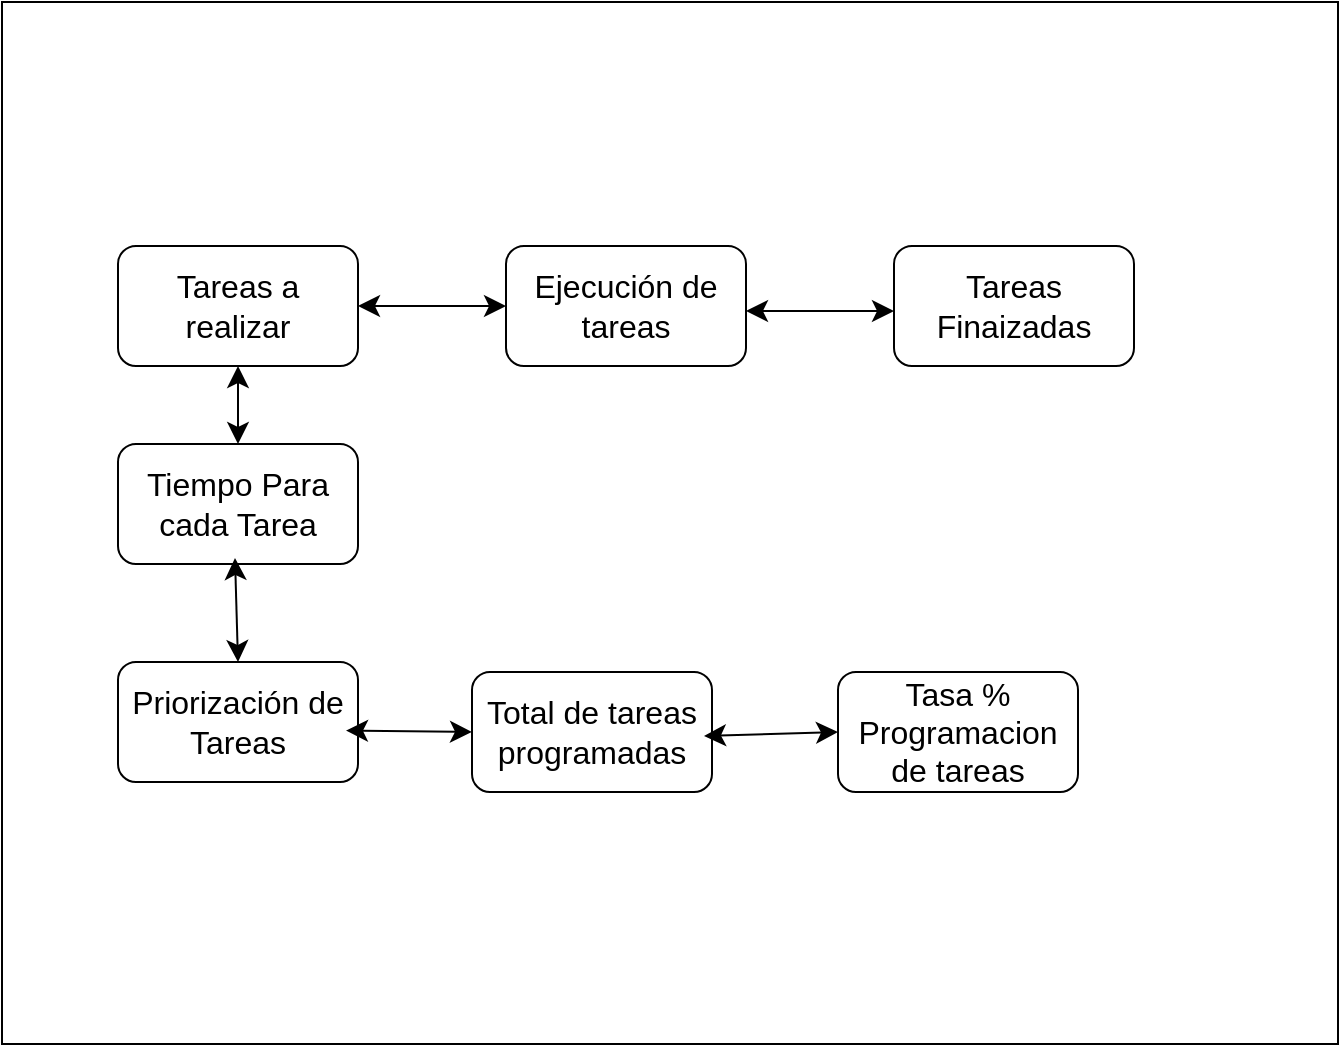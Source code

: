 <mxfile version="21.7.4" type="github">
  <diagram name="Página-1" id="PNvGcGUR_nf7GdDFnCm1">
    <mxGraphModel dx="1646" dy="733" grid="0" gridSize="10" guides="1" tooltips="1" connect="1" arrows="1" fold="1" page="0" pageScale="1" pageWidth="827" pageHeight="1169" math="0" shadow="0">
      <root>
        <mxCell id="0" />
        <mxCell id="1" parent="0" />
        <mxCell id="N8PeSpn0VdfWdIR8HGTS-1" value="" style="rounded=0;whiteSpace=wrap;html=1;fontSize=16;" vertex="1" parent="1">
          <mxGeometry x="-101" y="30" width="668" height="521" as="geometry" />
        </mxCell>
        <mxCell id="N8PeSpn0VdfWdIR8HGTS-2" value="Ejecución de tareas" style="rounded=1;whiteSpace=wrap;html=1;fontSize=16;" vertex="1" parent="1">
          <mxGeometry x="151" y="152" width="120" height="60" as="geometry" />
        </mxCell>
        <mxCell id="N8PeSpn0VdfWdIR8HGTS-3" value="Tareas Finaizadas" style="rounded=1;whiteSpace=wrap;html=1;fontSize=16;" vertex="1" parent="1">
          <mxGeometry x="345" y="152" width="120" height="60" as="geometry" />
        </mxCell>
        <mxCell id="N8PeSpn0VdfWdIR8HGTS-4" value="Tareas a realizar" style="rounded=1;whiteSpace=wrap;html=1;fontSize=16;" vertex="1" parent="1">
          <mxGeometry x="-43" y="152" width="120" height="60" as="geometry" />
        </mxCell>
        <mxCell id="N8PeSpn0VdfWdIR8HGTS-5" value="Total de tareas programadas" style="rounded=1;whiteSpace=wrap;html=1;fontSize=16;" vertex="1" parent="1">
          <mxGeometry x="134" y="365" width="120" height="60" as="geometry" />
        </mxCell>
        <mxCell id="N8PeSpn0VdfWdIR8HGTS-6" value="" style="endArrow=classic;startArrow=classic;html=1;rounded=0;fontSize=12;startSize=8;endSize=8;curved=1;entryX=0;entryY=0.5;entryDx=0;entryDy=0;exitX=1;exitY=0.5;exitDx=0;exitDy=0;" edge="1" parent="1" source="N8PeSpn0VdfWdIR8HGTS-4" target="N8PeSpn0VdfWdIR8HGTS-2">
          <mxGeometry width="50" height="50" relative="1" as="geometry">
            <mxPoint x="129" y="290" as="sourcePoint" />
            <mxPoint x="179" y="240" as="targetPoint" />
          </mxGeometry>
        </mxCell>
        <mxCell id="N8PeSpn0VdfWdIR8HGTS-7" value="" style="endArrow=classic;startArrow=classic;html=1;rounded=0;fontSize=12;startSize=8;endSize=8;curved=1;entryX=0;entryY=0.5;entryDx=0;entryDy=0;exitX=1;exitY=0.5;exitDx=0;exitDy=0;" edge="1" parent="1">
          <mxGeometry width="50" height="50" relative="1" as="geometry">
            <mxPoint x="271" y="184.5" as="sourcePoint" />
            <mxPoint x="345" y="184.5" as="targetPoint" />
          </mxGeometry>
        </mxCell>
        <mxCell id="N8PeSpn0VdfWdIR8HGTS-10" value="Priorización de Tareas" style="rounded=1;whiteSpace=wrap;html=1;fontSize=16;" vertex="1" parent="1">
          <mxGeometry x="-43" y="360" width="120" height="60" as="geometry" />
        </mxCell>
        <mxCell id="N8PeSpn0VdfWdIR8HGTS-11" value="Tiempo Para cada Tarea" style="rounded=1;whiteSpace=wrap;html=1;fontSize=16;" vertex="1" parent="1">
          <mxGeometry x="-43" y="251" width="120" height="60" as="geometry" />
        </mxCell>
        <mxCell id="N8PeSpn0VdfWdIR8HGTS-13" value="Tasa % Programacion de tareas" style="rounded=1;whiteSpace=wrap;html=1;fontSize=16;" vertex="1" parent="1">
          <mxGeometry x="317" y="365" width="120" height="60" as="geometry" />
        </mxCell>
        <mxCell id="N8PeSpn0VdfWdIR8HGTS-14" value="" style="endArrow=classic;startArrow=classic;html=1;rounded=0;fontSize=12;startSize=8;endSize=8;curved=1;entryX=0;entryY=0.5;entryDx=0;entryDy=0;exitX=1;exitY=0.5;exitDx=0;exitDy=0;" edge="1" parent="1" target="N8PeSpn0VdfWdIR8HGTS-5">
          <mxGeometry width="50" height="50" relative="1" as="geometry">
            <mxPoint x="71" y="394.29" as="sourcePoint" />
            <mxPoint x="145" y="394.29" as="targetPoint" />
          </mxGeometry>
        </mxCell>
        <mxCell id="N8PeSpn0VdfWdIR8HGTS-15" value="" style="endArrow=classic;startArrow=classic;html=1;rounded=0;fontSize=12;startSize=8;endSize=8;curved=1;entryX=0;entryY=0.5;entryDx=0;entryDy=0;exitX=1;exitY=0.5;exitDx=0;exitDy=0;" edge="1" parent="1" target="N8PeSpn0VdfWdIR8HGTS-13">
          <mxGeometry width="50" height="50" relative="1" as="geometry">
            <mxPoint x="250" y="397.0" as="sourcePoint" />
            <mxPoint x="313" y="397.71" as="targetPoint" />
          </mxGeometry>
        </mxCell>
        <mxCell id="N8PeSpn0VdfWdIR8HGTS-16" value="" style="endArrow=classic;startArrow=classic;html=1;rounded=0;fontSize=12;startSize=8;endSize=8;curved=1;entryX=0.5;entryY=0;entryDx=0;entryDy=0;exitX=0.5;exitY=1;exitDx=0;exitDy=0;" edge="1" parent="1" source="N8PeSpn0VdfWdIR8HGTS-4" target="N8PeSpn0VdfWdIR8HGTS-11">
          <mxGeometry width="50" height="50" relative="1" as="geometry">
            <mxPoint x="108" y="254.0" as="sourcePoint" />
            <mxPoint x="171" y="254.71" as="targetPoint" />
          </mxGeometry>
        </mxCell>
        <mxCell id="N8PeSpn0VdfWdIR8HGTS-17" value="" style="endArrow=classic;startArrow=classic;html=1;rounded=0;fontSize=12;startSize=8;endSize=8;curved=1;entryX=0.5;entryY=0;entryDx=0;entryDy=0;exitX=0.5;exitY=1;exitDx=0;exitDy=0;" edge="1" parent="1" target="N8PeSpn0VdfWdIR8HGTS-10">
          <mxGeometry width="50" height="50" relative="1" as="geometry">
            <mxPoint x="15.5" y="308" as="sourcePoint" />
            <mxPoint x="12.5" y="347" as="targetPoint" />
          </mxGeometry>
        </mxCell>
      </root>
    </mxGraphModel>
  </diagram>
</mxfile>
